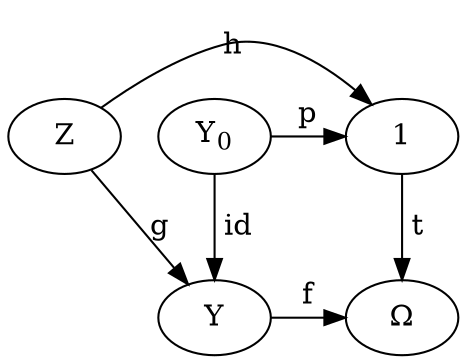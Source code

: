 digraph {
  Z -> 1 [label=h];
  Z -> Y [label=g];
  Y -> Omega [label=f];
  1 -> Omega [label=" t"];
  Y0 -> 1 [label=p];
  Y0 -> Y [label=" id"];
  Y0 [label=<Y<sub>0</sub>>];
  Omega [label="Ω"];
  {rank=same; Z; Y0; 1};
  {rank=same; Y; Omega};
}
